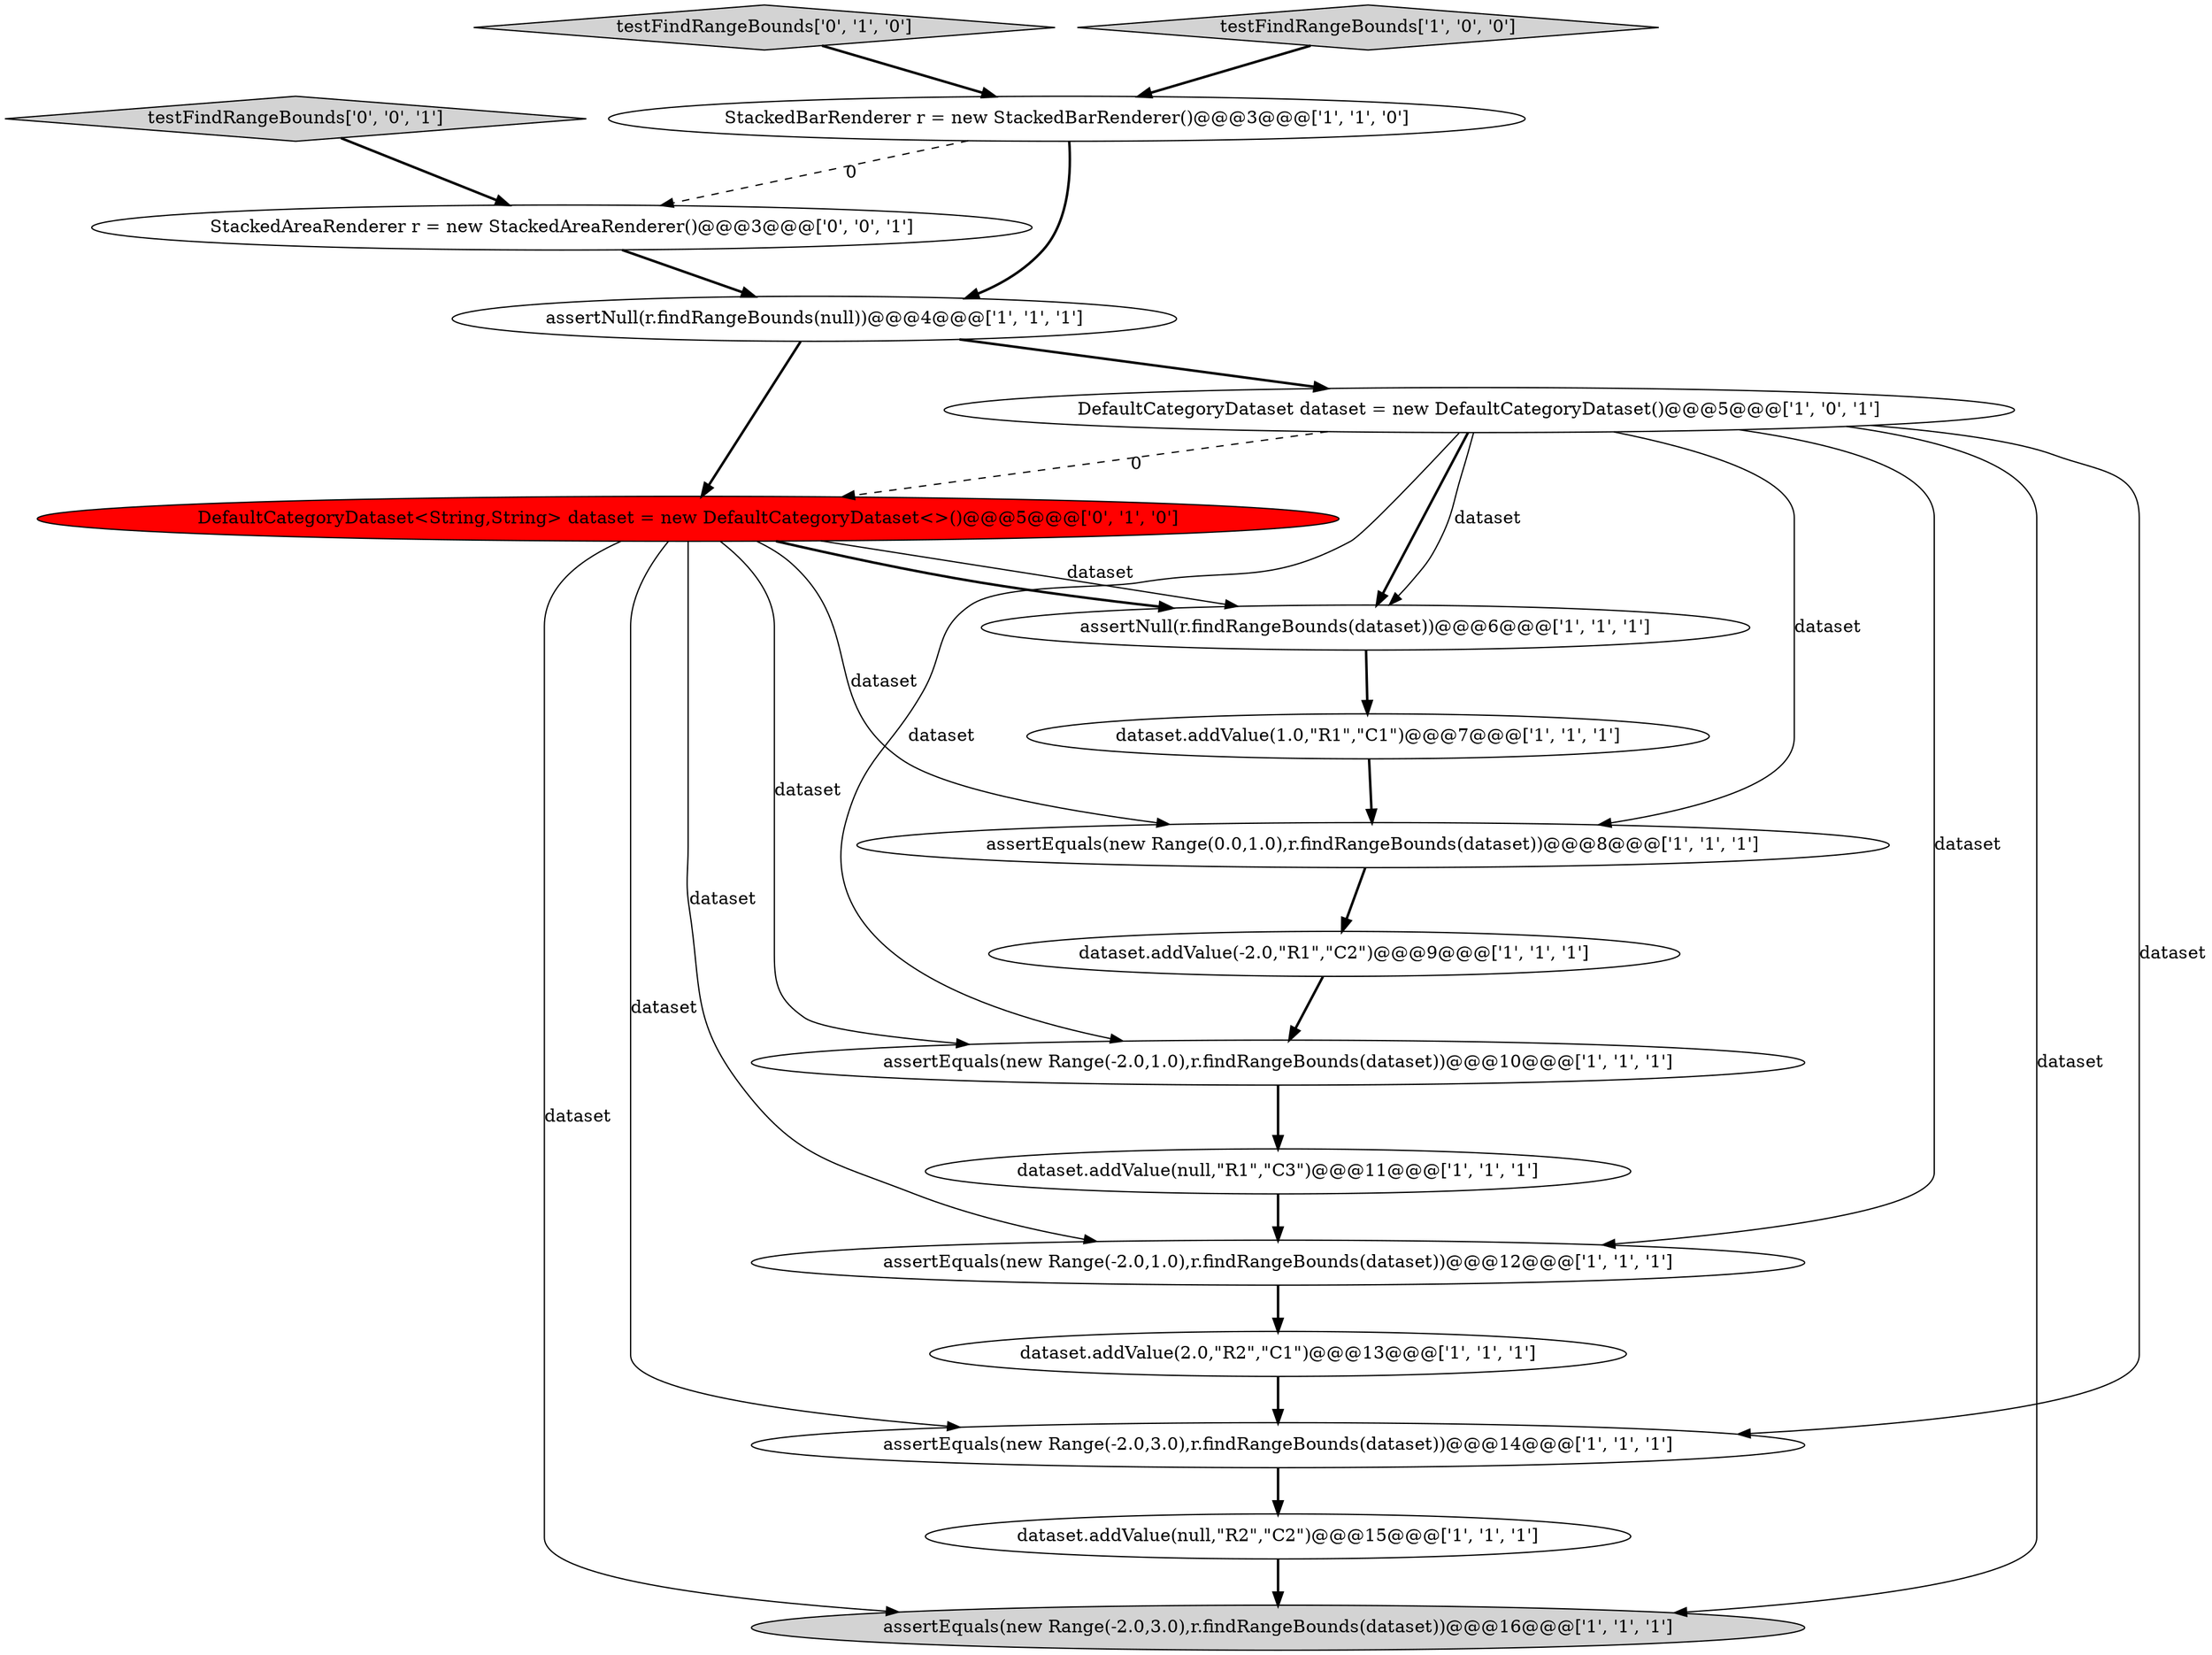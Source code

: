 digraph {
15 [style = filled, label = "DefaultCategoryDataset<String,String> dataset = new DefaultCategoryDataset<>()@@@5@@@['0', '1', '0']", fillcolor = red, shape = ellipse image = "AAA1AAABBB2BBB"];
5 [style = filled, label = "dataset.addValue(null,\"R2\",\"C2\")@@@15@@@['1', '1', '1']", fillcolor = white, shape = ellipse image = "AAA0AAABBB1BBB"];
12 [style = filled, label = "assertNull(r.findRangeBounds(dataset))@@@6@@@['1', '1', '1']", fillcolor = white, shape = ellipse image = "AAA0AAABBB1BBB"];
1 [style = filled, label = "dataset.addValue(1.0,\"R1\",\"C1\")@@@7@@@['1', '1', '1']", fillcolor = white, shape = ellipse image = "AAA0AAABBB1BBB"];
13 [style = filled, label = "assertEquals(new Range(-2.0,1.0),r.findRangeBounds(dataset))@@@10@@@['1', '1', '1']", fillcolor = white, shape = ellipse image = "AAA0AAABBB1BBB"];
3 [style = filled, label = "DefaultCategoryDataset dataset = new DefaultCategoryDataset()@@@5@@@['1', '0', '1']", fillcolor = white, shape = ellipse image = "AAA0AAABBB1BBB"];
9 [style = filled, label = "assertNull(r.findRangeBounds(null))@@@4@@@['1', '1', '1']", fillcolor = white, shape = ellipse image = "AAA0AAABBB1BBB"];
14 [style = filled, label = "assertEquals(new Range(-2.0,3.0),r.findRangeBounds(dataset))@@@16@@@['1', '1', '1']", fillcolor = lightgray, shape = ellipse image = "AAA0AAABBB1BBB"];
18 [style = filled, label = "testFindRangeBounds['0', '0', '1']", fillcolor = lightgray, shape = diamond image = "AAA0AAABBB3BBB"];
17 [style = filled, label = "StackedAreaRenderer r = new StackedAreaRenderer()@@@3@@@['0', '0', '1']", fillcolor = white, shape = ellipse image = "AAA0AAABBB3BBB"];
7 [style = filled, label = "assertEquals(new Range(0.0,1.0),r.findRangeBounds(dataset))@@@8@@@['1', '1', '1']", fillcolor = white, shape = ellipse image = "AAA0AAABBB1BBB"];
4 [style = filled, label = "StackedBarRenderer r = new StackedBarRenderer()@@@3@@@['1', '1', '0']", fillcolor = white, shape = ellipse image = "AAA0AAABBB1BBB"];
16 [style = filled, label = "testFindRangeBounds['0', '1', '0']", fillcolor = lightgray, shape = diamond image = "AAA0AAABBB2BBB"];
6 [style = filled, label = "testFindRangeBounds['1', '0', '0']", fillcolor = lightgray, shape = diamond image = "AAA0AAABBB1BBB"];
10 [style = filled, label = "assertEquals(new Range(-2.0,1.0),r.findRangeBounds(dataset))@@@12@@@['1', '1', '1']", fillcolor = white, shape = ellipse image = "AAA0AAABBB1BBB"];
2 [style = filled, label = "dataset.addValue(-2.0,\"R1\",\"C2\")@@@9@@@['1', '1', '1']", fillcolor = white, shape = ellipse image = "AAA0AAABBB1BBB"];
0 [style = filled, label = "dataset.addValue(null,\"R1\",\"C3\")@@@11@@@['1', '1', '1']", fillcolor = white, shape = ellipse image = "AAA0AAABBB1BBB"];
11 [style = filled, label = "dataset.addValue(2.0,\"R2\",\"C1\")@@@13@@@['1', '1', '1']", fillcolor = white, shape = ellipse image = "AAA0AAABBB1BBB"];
8 [style = filled, label = "assertEquals(new Range(-2.0,3.0),r.findRangeBounds(dataset))@@@14@@@['1', '1', '1']", fillcolor = white, shape = ellipse image = "AAA0AAABBB1BBB"];
4->9 [style = bold, label=""];
15->12 [style = solid, label="dataset"];
15->8 [style = solid, label="dataset"];
4->17 [style = dashed, label="0"];
3->8 [style = solid, label="dataset"];
17->9 [style = bold, label=""];
18->17 [style = bold, label=""];
3->14 [style = solid, label="dataset"];
3->12 [style = bold, label=""];
5->14 [style = bold, label=""];
15->13 [style = solid, label="dataset"];
12->1 [style = bold, label=""];
1->7 [style = bold, label=""];
3->10 [style = solid, label="dataset"];
2->13 [style = bold, label=""];
15->14 [style = solid, label="dataset"];
6->4 [style = bold, label=""];
0->10 [style = bold, label=""];
8->5 [style = bold, label=""];
3->12 [style = solid, label="dataset"];
7->2 [style = bold, label=""];
9->15 [style = bold, label=""];
3->13 [style = solid, label="dataset"];
3->7 [style = solid, label="dataset"];
3->15 [style = dashed, label="0"];
9->3 [style = bold, label=""];
11->8 [style = bold, label=""];
15->12 [style = bold, label=""];
15->7 [style = solid, label="dataset"];
15->10 [style = solid, label="dataset"];
16->4 [style = bold, label=""];
13->0 [style = bold, label=""];
10->11 [style = bold, label=""];
}
